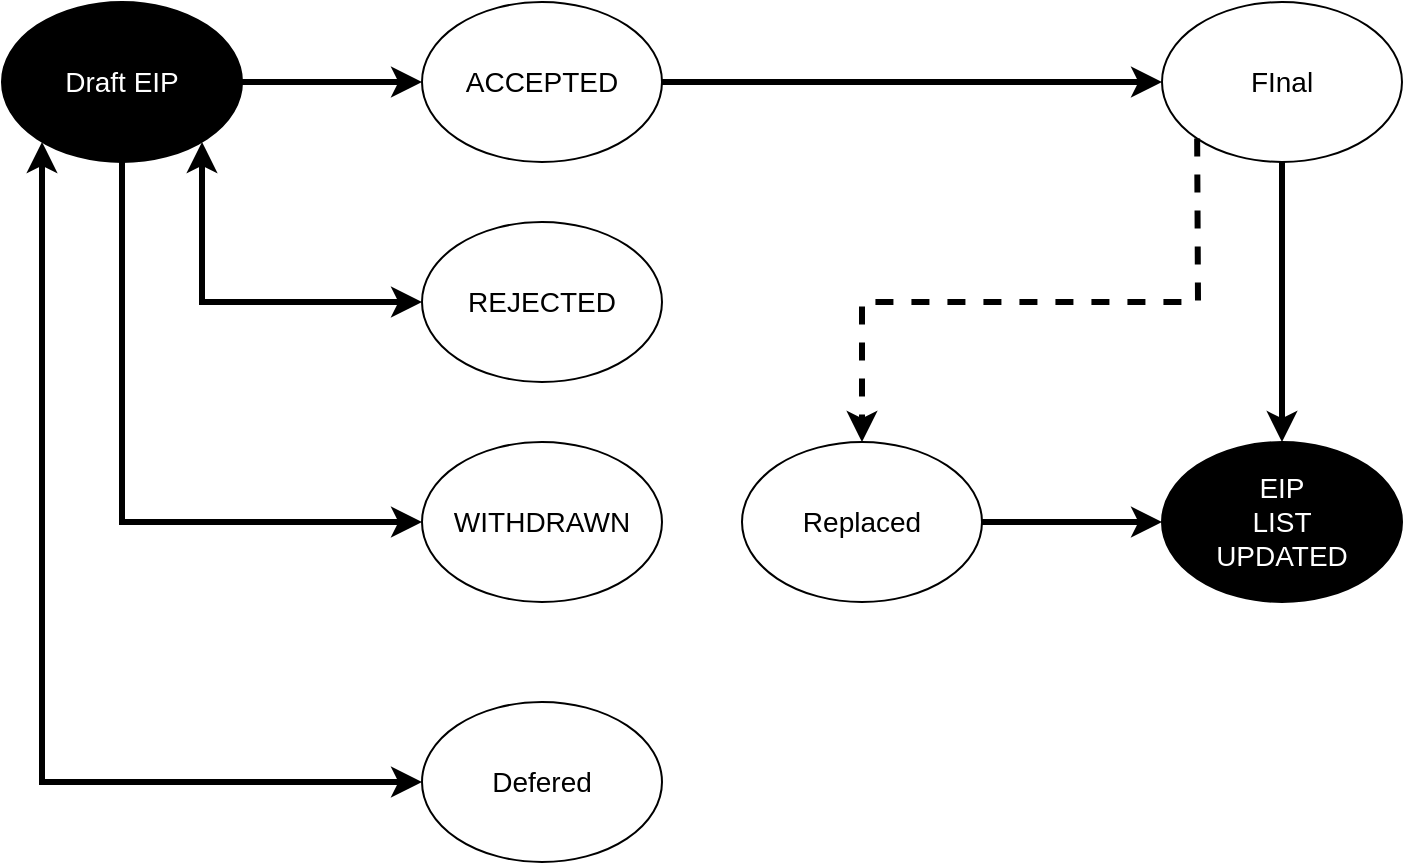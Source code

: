 <mxfile version="13.4.8" type="device"><diagram id="be3FSC2N81lDDvzFSObU" name="Page-1"><mxGraphModel dx="946" dy="597" grid="1" gridSize="10" guides="1" tooltips="1" connect="1" arrows="1" fold="1" page="1" pageScale="1" pageWidth="850" pageHeight="1100" math="0" shadow="0"><root><mxCell id="0"/><mxCell id="1" parent="0"/><mxCell id="zesy36na6VVr0_JYgGA0-1" value="&lt;font color=&quot;#ffffff&quot; style=&quot;font-size: 14px&quot;&gt;EIP &lt;br&gt;LIST&lt;br&gt;UPDATED&lt;/font&gt;" style="ellipse;whiteSpace=wrap;html=1;fillColor=#000000;" vertex="1" parent="1"><mxGeometry x="660" y="510" width="120" height="80" as="geometry"/></mxCell><mxCell id="zesy36na6VVr0_JYgGA0-9" style="edgeStyle=orthogonalEdgeStyle;rounded=0;orthogonalLoop=1;jettySize=auto;html=1;entryX=0;entryY=0.5;entryDx=0;entryDy=0;strokeWidth=3;" edge="1" parent="1" source="zesy36na6VVr0_JYgGA0-2" target="zesy36na6VVr0_JYgGA0-3"><mxGeometry relative="1" as="geometry"/></mxCell><mxCell id="zesy36na6VVr0_JYgGA0-13" style="edgeStyle=orthogonalEdgeStyle;rounded=0;orthogonalLoop=1;jettySize=auto;html=1;entryX=0;entryY=0.5;entryDx=0;entryDy=0;strokeWidth=3;" edge="1" parent="1" source="zesy36na6VVr0_JYgGA0-2" target="zesy36na6VVr0_JYgGA0-6"><mxGeometry relative="1" as="geometry"><Array as="points"><mxPoint x="140" y="550"/></Array></mxGeometry></mxCell><mxCell id="zesy36na6VVr0_JYgGA0-2" value="&lt;font color=&quot;#ffffff&quot; style=&quot;font-size: 14px&quot;&gt;Draft EIP&lt;/font&gt;" style="ellipse;whiteSpace=wrap;html=1;fillColor=#000000;" vertex="1" parent="1"><mxGeometry x="80" y="290" width="120" height="80" as="geometry"/></mxCell><mxCell id="zesy36na6VVr0_JYgGA0-15" style="edgeStyle=orthogonalEdgeStyle;rounded=0;orthogonalLoop=1;jettySize=auto;html=1;exitX=1;exitY=0.5;exitDx=0;exitDy=0;entryX=0;entryY=0.5;entryDx=0;entryDy=0;strokeWidth=3;" edge="1" parent="1" source="zesy36na6VVr0_JYgGA0-3" target="zesy36na6VVr0_JYgGA0-4"><mxGeometry relative="1" as="geometry"/></mxCell><mxCell id="zesy36na6VVr0_JYgGA0-3" value="&lt;font style=&quot;font-size: 14px&quot;&gt;ACCEPTED&lt;/font&gt;" style="ellipse;whiteSpace=wrap;html=1;fillColor=none;" vertex="1" parent="1"><mxGeometry x="290" y="290" width="120" height="80" as="geometry"/></mxCell><mxCell id="zesy36na6VVr0_JYgGA0-16" style="edgeStyle=orthogonalEdgeStyle;rounded=0;orthogonalLoop=1;jettySize=auto;html=1;exitX=0.5;exitY=1;exitDx=0;exitDy=0;strokeWidth=3;" edge="1" parent="1" source="zesy36na6VVr0_JYgGA0-4" target="zesy36na6VVr0_JYgGA0-1"><mxGeometry relative="1" as="geometry"/></mxCell><mxCell id="zesy36na6VVr0_JYgGA0-4" value="&lt;font style=&quot;font-size: 14px&quot;&gt;FInal&lt;/font&gt;" style="ellipse;whiteSpace=wrap;html=1;fillColor=none;" vertex="1" parent="1"><mxGeometry x="660" y="290" width="120" height="80" as="geometry"/></mxCell><mxCell id="zesy36na6VVr0_JYgGA0-5" value="&lt;font style=&quot;font-size: 14px&quot;&gt;REJECTED&lt;/font&gt;" style="ellipse;whiteSpace=wrap;html=1;fillColor=none;" vertex="1" parent="1"><mxGeometry x="290" y="400" width="120" height="80" as="geometry"/></mxCell><mxCell id="zesy36na6VVr0_JYgGA0-6" value="&lt;font style=&quot;font-size: 14px&quot;&gt;WITHDRAWN&lt;/font&gt;" style="ellipse;whiteSpace=wrap;html=1;fillColor=none;" vertex="1" parent="1"><mxGeometry x="290" y="510" width="120" height="80" as="geometry"/></mxCell><mxCell id="zesy36na6VVr0_JYgGA0-7" value="&lt;font style=&quot;font-size: 14px&quot;&gt;Defered&lt;/font&gt;" style="ellipse;whiteSpace=wrap;html=1;fillColor=none;" vertex="1" parent="1"><mxGeometry x="290" y="640" width="120" height="80" as="geometry"/></mxCell><mxCell id="zesy36na6VVr0_JYgGA0-18" style="edgeStyle=orthogonalEdgeStyle;rounded=0;orthogonalLoop=1;jettySize=auto;html=1;exitX=1;exitY=0.5;exitDx=0;exitDy=0;entryX=0;entryY=0.5;entryDx=0;entryDy=0;strokeWidth=3;" edge="1" parent="1" source="zesy36na6VVr0_JYgGA0-8" target="zesy36na6VVr0_JYgGA0-1"><mxGeometry relative="1" as="geometry"/></mxCell><mxCell id="zesy36na6VVr0_JYgGA0-8" value="&lt;font style=&quot;font-size: 14px&quot;&gt;Replaced&lt;/font&gt;" style="ellipse;whiteSpace=wrap;html=1;fillColor=none;" vertex="1" parent="1"><mxGeometry x="450" y="510" width="120" height="80" as="geometry"/></mxCell><mxCell id="zesy36na6VVr0_JYgGA0-12" value="" style="endArrow=classic;startArrow=classic;html=1;exitX=0;exitY=0.5;exitDx=0;exitDy=0;rounded=0;strokeWidth=3;" edge="1" parent="1" source="zesy36na6VVr0_JYgGA0-5"><mxGeometry width="50" height="50" relative="1" as="geometry"><mxPoint x="130" y="410" as="sourcePoint"/><mxPoint x="180" y="360" as="targetPoint"/><Array as="points"><mxPoint x="180" y="440"/></Array></mxGeometry></mxCell><mxCell id="zesy36na6VVr0_JYgGA0-14" value="" style="endArrow=classic;startArrow=classic;html=1;rounded=0;exitX=0;exitY=0.5;exitDx=0;exitDy=0;strokeWidth=3;" edge="1" parent="1" source="zesy36na6VVr0_JYgGA0-7"><mxGeometry width="50" height="50" relative="1" as="geometry"><mxPoint x="260" y="680" as="sourcePoint"/><mxPoint x="100" y="360" as="targetPoint"/><Array as="points"><mxPoint x="100" y="680"/></Array></mxGeometry></mxCell><mxCell id="zesy36na6VVr0_JYgGA0-17" value="" style="endArrow=classic;html=1;entryX=0.5;entryY=0;entryDx=0;entryDy=0;exitX=0;exitY=1;exitDx=0;exitDy=0;rounded=0;dashed=1;strokeWidth=3;" edge="1" parent="1" source="zesy36na6VVr0_JYgGA0-4" target="zesy36na6VVr0_JYgGA0-8"><mxGeometry width="50" height="50" relative="1" as="geometry"><mxPoint x="540" y="430" as="sourcePoint"/><mxPoint x="650" y="270" as="targetPoint"/><Array as="points"><mxPoint x="678" y="440"/><mxPoint x="510" y="440"/></Array></mxGeometry></mxCell></root></mxGraphModel></diagram></mxfile>